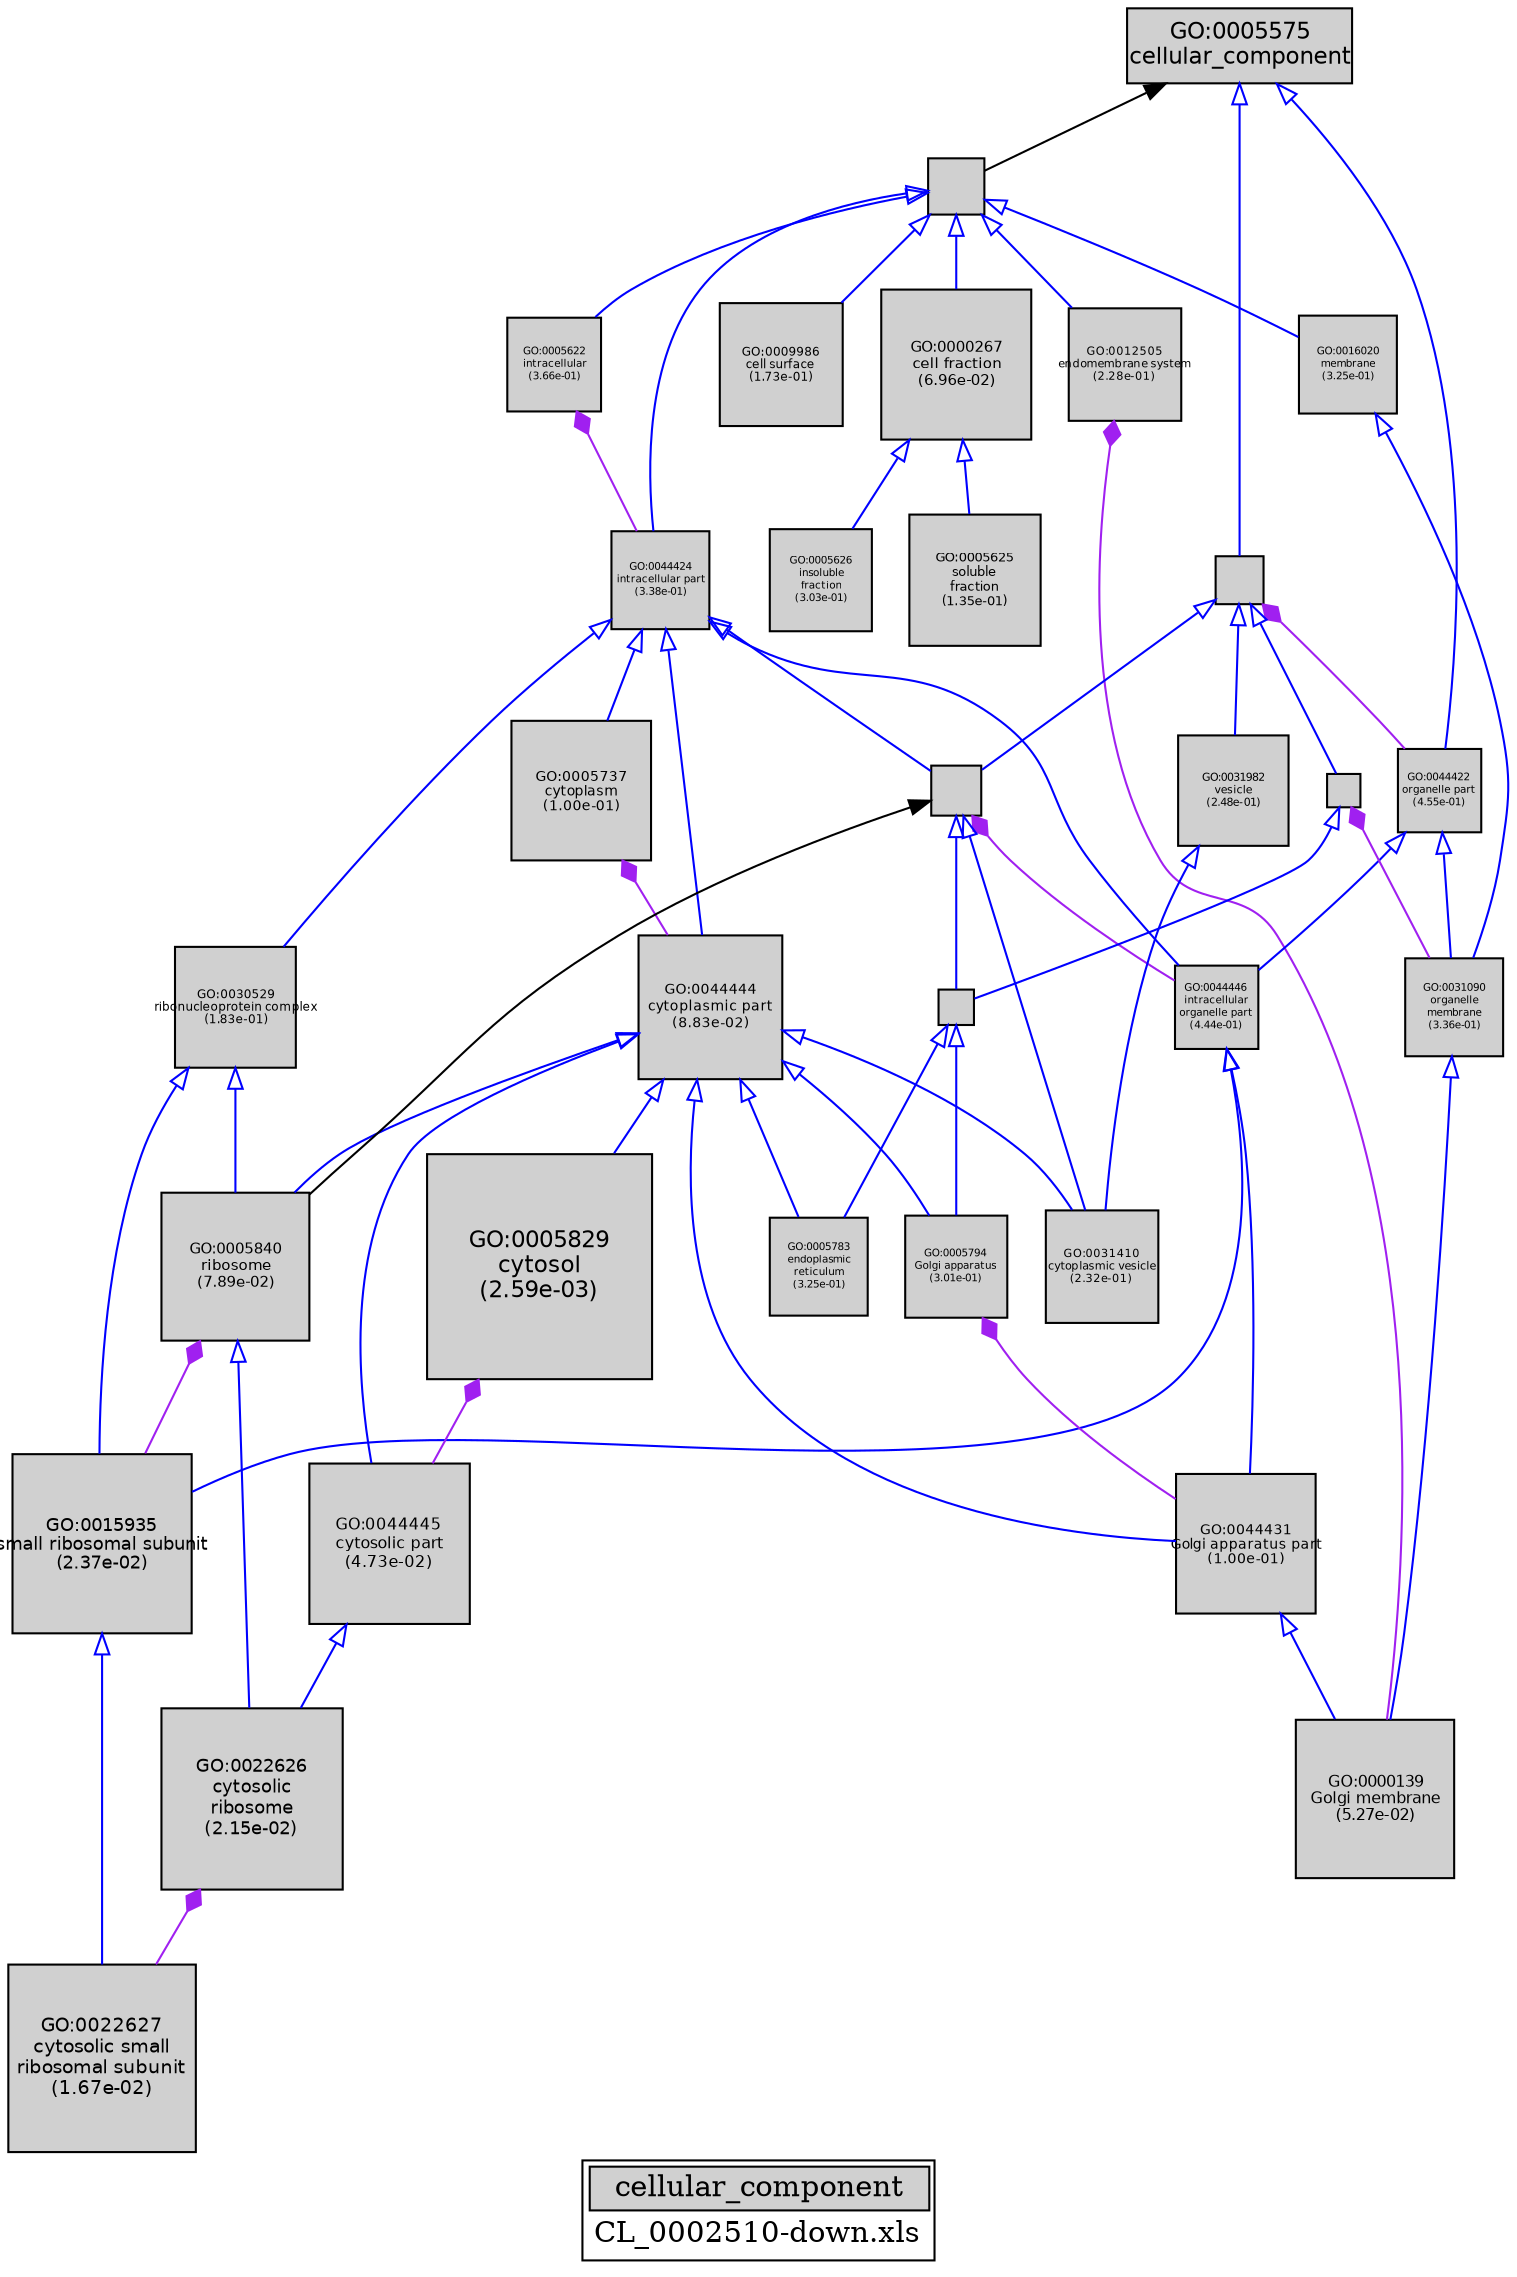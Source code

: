 digraph "cellular_component" {
graph [ bgcolor = "#FFFFFF", label = <<TABLE COLOR="black" BGCOLOR="white"><TR><TD COLSPAN="2" BGCOLOR="#D0D0D0"><FONT COLOR="black">cellular_component</FONT></TD></TR><TR><TD BORDER="0">CL_0002510-down.xls</TD></TR></TABLE>> ];
node [ fontname = "Helvetica" ];

subgraph "nodes" {

node [ style = "filled", fixedsize = "true", width = 1, shape = "box", fontsize = 9, fillcolor = "#D0D0D0", fontcolor = "black", color = "black" ];

"GO:0015935" [ URL = "#GO:0015935", label = <<TABLE BORDER="0"><TR><TD>GO:0015935<BR/>small ribosomal subunit<BR/>(2.37e-02)</TD></TR></TABLE>>, width = 1.19035319539, shape = "box", fontsize = 8.57054300683, height = 1.19035319539 ];
"GO:0030529" [ URL = "#GO:0030529", label = <<TABLE BORDER="0"><TR><TD>GO:0030529<BR/>ribonucleoprotein complex<BR/>(1.83e-01)</TD></TR></TABLE>>, width = 0.805756166023, shape = "box", fontsize = 5.80144439536, height = 0.805756166023 ];
"GO:0022627" [ URL = "#GO:0022627", label = <<TABLE BORDER="0"><TR><TD>GO:0022627<BR/>cytosolic small<BR/>ribosomal subunit<BR/>(1.67e-02)</TD></TR></TABLE>>, width = 1.24429663633, shape = "box", fontsize = 8.95893578155, height = 1.24429663633 ];
"GO:0005622" [ URL = "#GO:0005622", label = <<TABLE BORDER="0"><TR><TD>GO:0005622<BR/>intracellular<BR/>(3.66e-01)</TD></TR></TABLE>>, width = 0.623217217262, shape = "box", fontsize = 5.0, height = 0.623217217262 ];
"GO:0012505" [ URL = "#GO:0012505", label = <<TABLE BORDER="0"><TR><TD>GO:0012505<BR/>endomembrane system<BR/>(2.28e-01)</TD></TR></TABLE>>, width = 0.752494046471, shape = "box", fontsize = 5.41795713459, height = 0.752494046471 ];
"GO:0016020" [ URL = "#GO:0016020", label = <<TABLE BORDER="0"><TR><TD>GO:0016020<BR/>membrane<BR/>(3.25e-01)</TD></TR></TABLE>>, width = 0.658080843404, shape = "box", fontsize = 5.0, height = 0.658080843404 ];
"GO:0043226" [ URL = "#GO:0043226", label = "", width = 0.324719277106, shape = "box", height = 0.324719277106 ];
"GO:0022626" [ URL = "#GO:0022626", label = <<TABLE BORDER="0"><TR><TD>GO:0022626<BR/>cytosolic<BR/>ribosome<BR/>(2.15e-02)</TD></TR></TABLE>>, width = 1.20565580628, shape = "box", fontsize = 8.68072180519, height = 1.20565580628 ];
"GO:0044446" [ URL = "#GO:0044446", label = <<TABLE BORDER="0"><TR><TD>GO:0044446<BR/>intracellular<BR/>organelle part<BR/>(4.44e-01)</TD></TR></TABLE>>, width = 0.561833175178, shape = "box", fontsize = 5.0, height = 0.561833175178 ];
"GO:0044424" [ URL = "#GO:0044424", label = <<TABLE BORDER="0"><TR><TD>GO:0044424<BR/>intracellular part<BR/>(3.38e-01)</TD></TR></TABLE>>, width = 0.646691349062, shape = "box", fontsize = 5.0, height = 0.646691349062 ];
"GO:0044444" [ URL = "#GO:0044444", label = <<TABLE BORDER="0"><TR><TD>GO:0044444<BR/>cytoplasmic part<BR/>(8.83e-02)</TD></TR></TABLE>>, width = 0.960557954676, shape = "box", fontsize = 6.91601727367, height = 0.960557954676 ];
"GO:0000267" [ URL = "#GO:0000267", label = <<TABLE BORDER="0"><TR><TD>GO:0000267<BR/>cell fraction<BR/>(6.96e-02)</TD></TR></TABLE>>, width = 1.00599701113, shape = "box", fontsize = 7.24317848015, height = 1.00599701113 ];
"GO:0000139" [ URL = "#GO:0000139", label = <<TABLE BORDER="0"><TR><TD>GO:0000139<BR/>Golgi membrane<BR/>(5.27e-02)</TD></TR></TABLE>>, width = 1.0567353756, shape = "box", fontsize = 7.6084947043, height = 1.0567353756 ];
"GO:0044464" [ URL = "#GO:0044464", label = "", width = 0.379020380074, shape = "box", height = 0.379020380074 ];
"GO:0031090" [ URL = "#GO:0031090", label = <<TABLE BORDER="0"><TR><TD>GO:0031090<BR/>organelle<BR/>membrane<BR/>(3.36e-01)</TD></TR></TABLE>>, width = 0.647810096876, shape = "box", fontsize = 5.0, height = 0.647810096876 ];
"GO:0005783" [ URL = "#GO:0005783", label = <<TABLE BORDER="0"><TR><TD>GO:0005783<BR/>endoplasmic<BR/>reticulum<BR/>(3.25e-01)</TD></TR></TABLE>>, width = 0.658081458907, shape = "box", fontsize = 5.0, height = 0.658081458907 ];
"GO:0005840" [ URL = "#GO:0005840", label = <<TABLE BORDER="0"><TR><TD>GO:0005840<BR/>ribosome<BR/>(7.89e-02)</TD></TR></TABLE>>, width = 0.982388093905, shape = "box", fontsize = 7.07319427612, height = 0.982388093905 ];
"GO:0044422" [ URL = "#GO:0044422", label = <<TABLE BORDER="0"><TR><TD>GO:0044422<BR/>organelle part<BR/>(4.55e-01)</TD></TR></TABLE>>, width = 0.552979812623, shape = "box", fontsize = 5.0, height = 0.552979812623 ];
"GO:0005737" [ URL = "#GO:0005737", label = <<TABLE BORDER="0"><TR><TD>GO:0005737<BR/>cytoplasm<BR/>(1.00e-01)</TD></TR></TABLE>>, width = 0.935029151483, shape = "box", fontsize = 6.73220989068, height = 0.935029151483 ];
"GO:0043229" [ URL = "#GO:0043229", label = "", width = 0.326602331951, shape = "box", height = 0.326602331951 ];
"GO:0005829" [ URL = "#GO:0005829", label = <<TABLE BORDER="0"><TR><TD>GO:0005829<BR/>cytosol<BR/>(2.59e-03)</TD></TR></TABLE>>, width = 1.5, shape = "box", fontsize = 10.8, height = 1.5 ];
"GO:0005625" [ URL = "#GO:0005625", label = <<TABLE BORDER="0"><TR><TD>GO:0005625<BR/>soluble<BR/>fraction<BR/>(1.35e-01)</TD></TR></TABLE>>, width = 0.873395619377, shape = "box", fontsize = 6.28844845951, height = 0.873395619377 ];
"GO:0044445" [ URL = "#GO:0044445", label = <<TABLE BORDER="0"><TR><TD>GO:0044445<BR/>cytosolic part<BR/>(4.73e-02)</TD></TR></TABLE>>, width = 1.07572085525, shape = "box", fontsize = 7.74519015778, height = 1.07572085525 ];
"GO:0005626" [ URL = "#GO:0005626", label = <<TABLE BORDER="0"><TR><TD>GO:0005626<BR/>insoluble<BR/>fraction<BR/>(3.03e-01)</TD></TR></TABLE>>, width = 0.677471640749, shape = "box", fontsize = 5.0, height = 0.677471640749 ];
"GO:0043227" [ URL = "#GO:0043227", label = "", width = 0.229047000933, shape = "box", height = 0.229047000933 ];
"GO:0005575" [ URL = "#GO:0005575", label = <<TABLE BORDER="0"><TR><TD>GO:0005575<BR/>cellular_component</TD></TR></TABLE>>, width = 1.5, shape = "box", fontsize = 10.8 ];
"GO:0005794" [ URL = "#GO:0005794", label = <<TABLE BORDER="0"><TR><TD>GO:0005794<BR/>Golgi apparatus<BR/>(3.01e-01)</TD></TR></TABLE>>, width = 0.67950879411, shape = "box", fontsize = 5.0, height = 0.67950879411 ];
"GO:0043231" [ URL = "#GO:0043231", label = "", width = 0.22989405487, shape = "box", height = 0.22989405487 ];
"GO:0009986" [ URL = "#GO:0009986", label = <<TABLE BORDER="0"><TR><TD>GO:0009986<BR/>cell surface<BR/>(1.73e-01)</TD></TR></TABLE>>, width = 0.819021401112, shape = "box", fontsize = 5.89695408801, height = 0.819021401112 ];
"GO:0031410" [ URL = "#GO:0031410", label = <<TABLE BORDER="0"><TR><TD>GO:0031410<BR/>cytoplasmic vesicle<BR/>(2.32e-01)</TD></TR></TABLE>>, width = 0.748224871025, shape = "box", fontsize = 5.38721907138, height = 0.748224871025 ];
"GO:0044431" [ URL = "#GO:0044431", label = <<TABLE BORDER="0"><TR><TD>GO:0044431<BR/>Golgi apparatus part<BR/>(1.00e-01)</TD></TR></TABLE>>, width = 0.935884601759, shape = "box", fontsize = 6.73836913266, height = 0.935884601759 ];
"GO:0031982" [ URL = "#GO:0031982", label = <<TABLE BORDER="0"><TR><TD>GO:0031982<BR/>vesicle<BR/>(2.48e-01)</TD></TR></TABLE>>, width = 0.730860947021, shape = "box", fontsize = 5.26219881855, height = 0.730860947021 ];
}
subgraph "edges" {


edge [ dir = "back", weight = 1 ];
subgraph "regulates" {


edge [ color = "cyan", arrowtail = "none" ];
subgraph "positive" {


edge [ color = "green", arrowtail = "vee" ];
}
subgraph "negative" {


edge [ color = "red", arrowtail = "tee" ];
}
}
subgraph "part_of" {


edge [ color = "purple", arrowtail = "diamond", weight = 2.5 ];
"GO:0005840" -> "GO:0015935";
"GO:0012505" -> "GO:0000139";
"GO:0005737" -> "GO:0044444";
"GO:0043227" -> "GO:0031090";
"GO:0043229" -> "GO:0044446";
"GO:0005829" -> "GO:0044445";
"GO:0022626" -> "GO:0022627";
"GO:0005794" -> "GO:0044431";
"GO:0005622" -> "GO:0044424";
"GO:0043226" -> "GO:0044422";
}
subgraph "is_a" {


edge [ color = "blue", arrowtail = "empty", weight = 5.0 ];
"GO:0044464" -> "GO:0044424";
"GO:0043226" -> "GO:0031982";
"GO:0044422" -> "GO:0031090";
"GO:0044464" -> "GO:0009986";
"GO:0044446" -> "GO:0015935";
"GO:0000267" -> "GO:0005625";
"GO:0043231" -> "GO:0005783";
"GO:0044424" -> "GO:0005737";
"GO:0044424" -> "GO:0043229";
"GO:0044424" -> "GO:0044444";
"GO:0043227" -> "GO:0043231";
"GO:0044464" -> "GO:0012505";
"GO:0044444" -> "GO:0005783";
"GO:0044444" -> "GO:0005840";
"GO:0044444" -> "GO:0031410";
"GO:0000267" -> "GO:0005626";
"GO:0005840" -> "GO:0022626";
"GO:0043231" -> "GO:0005794";
"GO:0043229" -> "GO:0043231";
"GO:0044424" -> "GO:0030529";
"GO:0044464" -> "GO:0016020";
"GO:0044464" -> "GO:0005622";
"GO:0043226" -> "GO:0043227";
"GO:0031982" -> "GO:0031410";
"GO:0030529" -> "GO:0015935";
"GO:0031090" -> "GO:0000139";
"GO:0030529" -> "GO:0005840";
"GO:0044445" -> "GO:0022626";
"GO:0005575" -> "GO:0044422";
"GO:0044444" -> "GO:0044431";
"GO:0044464" -> "GO:0000267";
"GO:0044422" -> "GO:0044446";
"GO:0005575" -> "GO:0043226";
"GO:0043226" -> "GO:0043229";
"GO:0015935" -> "GO:0022627";
"GO:0044431" -> "GO:0000139";
"GO:0016020" -> "GO:0031090";
"GO:0044444" -> "GO:0005829";
"GO:0044446" -> "GO:0044431";
"GO:0044444" -> "GO:0044445";
"GO:0044424" -> "GO:0044446";
"GO:0044444" -> "GO:0005794";
"GO:0043229" -> "GO:0031410";
}
"GO:0005575" -> "GO:0044464";
"GO:0043229" -> "GO:0005840";
}
}
